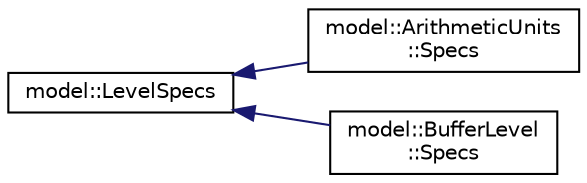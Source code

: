 digraph "Graphical Class Hierarchy"
{
 // LATEX_PDF_SIZE
  edge [fontname="Helvetica",fontsize="10",labelfontname="Helvetica",labelfontsize="10"];
  node [fontname="Helvetica",fontsize="10",shape=record];
  rankdir="LR";
  Node0 [label="model::LevelSpecs",height=0.2,width=0.4,color="black", fillcolor="white", style="filled",URL="$structmodel_1_1LevelSpecs.html",tooltip=" "];
  Node0 -> Node1 [dir="back",color="midnightblue",fontsize="10",style="solid",fontname="Helvetica"];
  Node1 [label="model::ArithmeticUnits\l::Specs",height=0.2,width=0.4,color="black", fillcolor="white", style="filled",URL="$structmodel_1_1ArithmeticUnits_1_1Specs.html",tooltip=" "];
  Node0 -> Node2 [dir="back",color="midnightblue",fontsize="10",style="solid",fontname="Helvetica"];
  Node2 [label="model::BufferLevel\l::Specs",height=0.2,width=0.4,color="black", fillcolor="white", style="filled",URL="$structmodel_1_1BufferLevel_1_1Specs.html",tooltip=" "];
}
